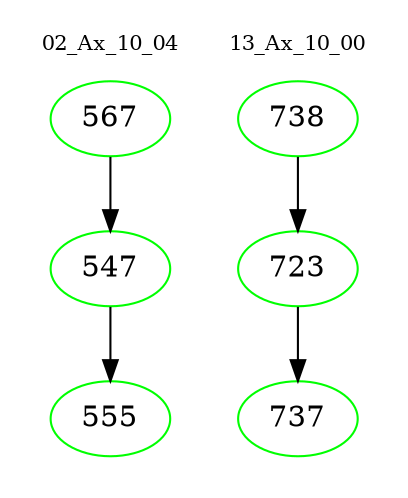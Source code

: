 digraph{
subgraph cluster_0 {
color = white
label = "02_Ax_10_04";
fontsize=10;
T0_567 [label="567", color="green"]
T0_567 -> T0_547 [color="black"]
T0_547 [label="547", color="green"]
T0_547 -> T0_555 [color="black"]
T0_555 [label="555", color="green"]
}
subgraph cluster_1 {
color = white
label = "13_Ax_10_00";
fontsize=10;
T1_738 [label="738", color="green"]
T1_738 -> T1_723 [color="black"]
T1_723 [label="723", color="green"]
T1_723 -> T1_737 [color="black"]
T1_737 [label="737", color="green"]
}
}
